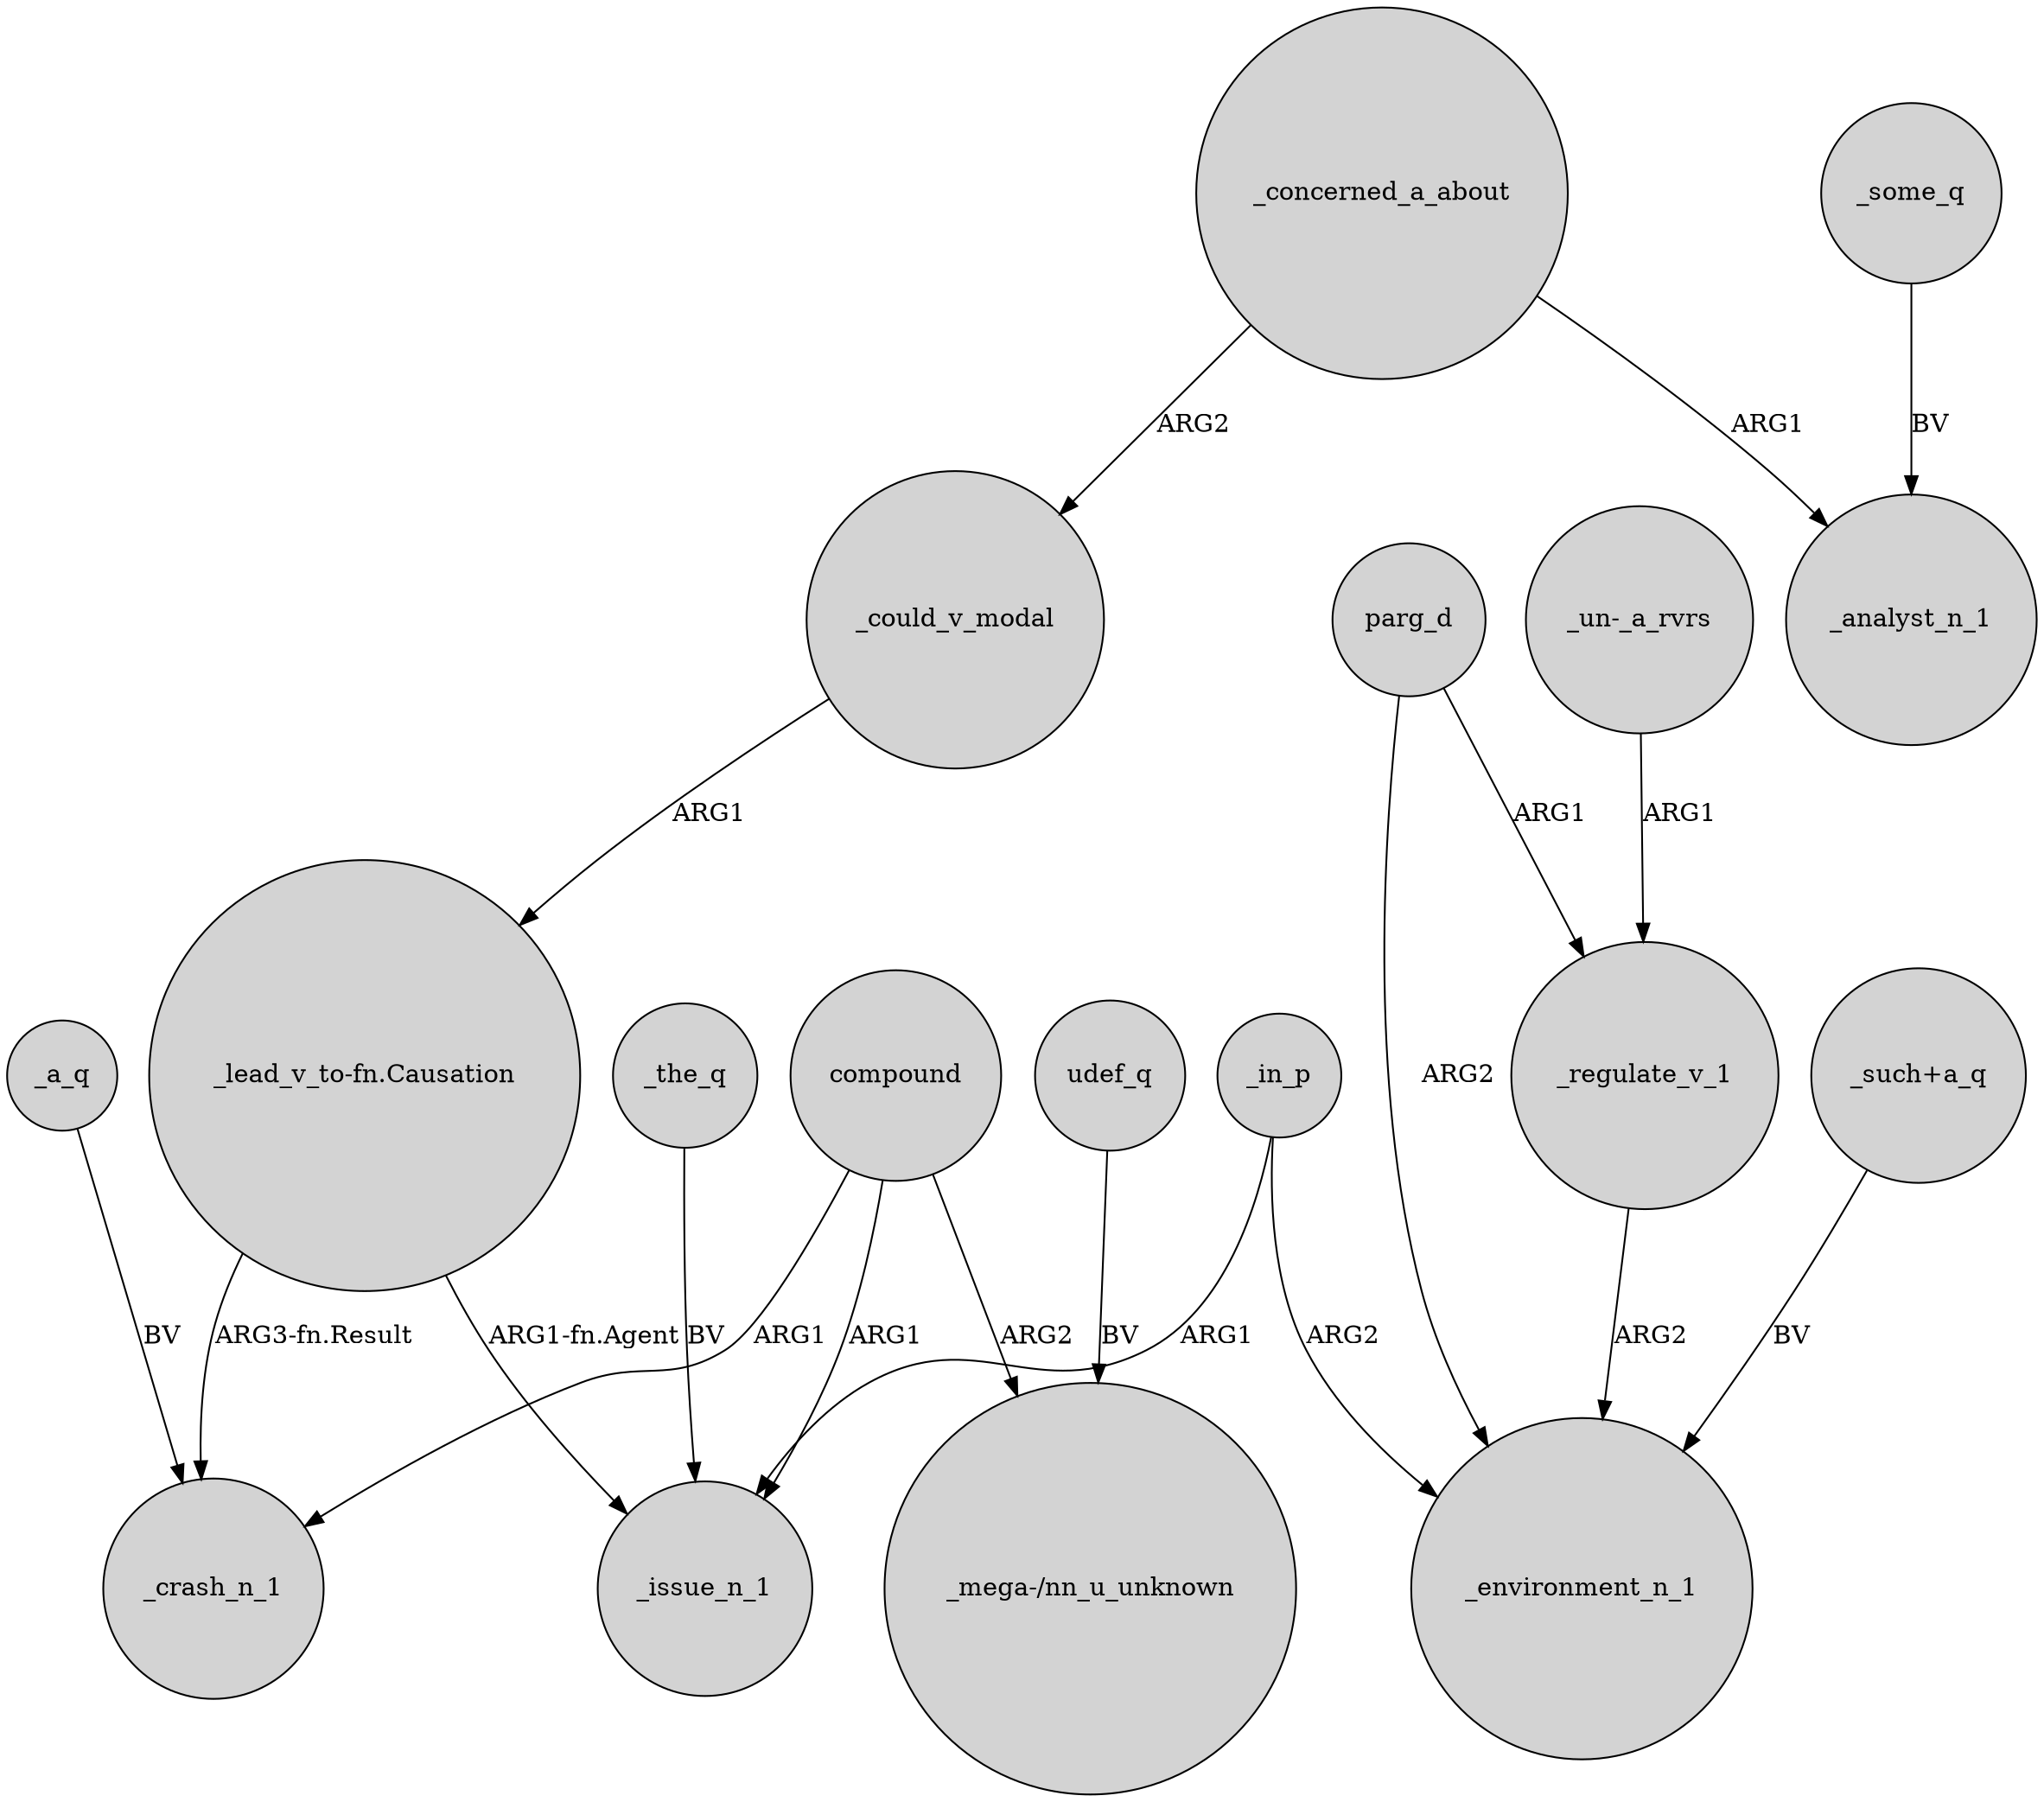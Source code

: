 digraph {
	node [shape=circle style=filled]
	"_lead_v_to-fn.Causation" -> _crash_n_1 [label="ARG3-fn.Result"]
	_in_p -> _issue_n_1 [label=ARG1]
	parg_d -> _environment_n_1 [label=ARG2]
	parg_d -> _regulate_v_1 [label=ARG1]
	compound -> _crash_n_1 [label=ARG1]
	_concerned_a_about -> _analyst_n_1 [label=ARG1]
	"_such+a_q" -> _environment_n_1 [label=BV]
	_regulate_v_1 -> _environment_n_1 [label=ARG2]
	_a_q -> _crash_n_1 [label=BV]
	_the_q -> _issue_n_1 [label=BV]
	_could_v_modal -> "_lead_v_to-fn.Causation" [label=ARG1]
	udef_q -> "_mega-/nn_u_unknown" [label=BV]
	_in_p -> _environment_n_1 [label=ARG2]
	_some_q -> _analyst_n_1 [label=BV]
	compound -> _issue_n_1 [label=ARG1]
	compound -> "_mega-/nn_u_unknown" [label=ARG2]
	"_un-_a_rvrs" -> _regulate_v_1 [label=ARG1]
	_concerned_a_about -> _could_v_modal [label=ARG2]
	"_lead_v_to-fn.Causation" -> _issue_n_1 [label="ARG1-fn.Agent"]
}

